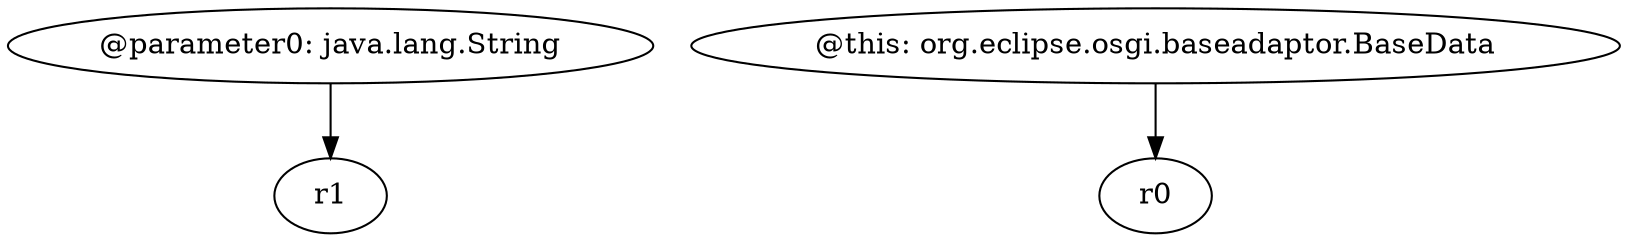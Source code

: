 digraph g {
0[label="@parameter0: java.lang.String"]
1[label="r1"]
0->1[label=""]
2[label="@this: org.eclipse.osgi.baseadaptor.BaseData"]
3[label="r0"]
2->3[label=""]
}